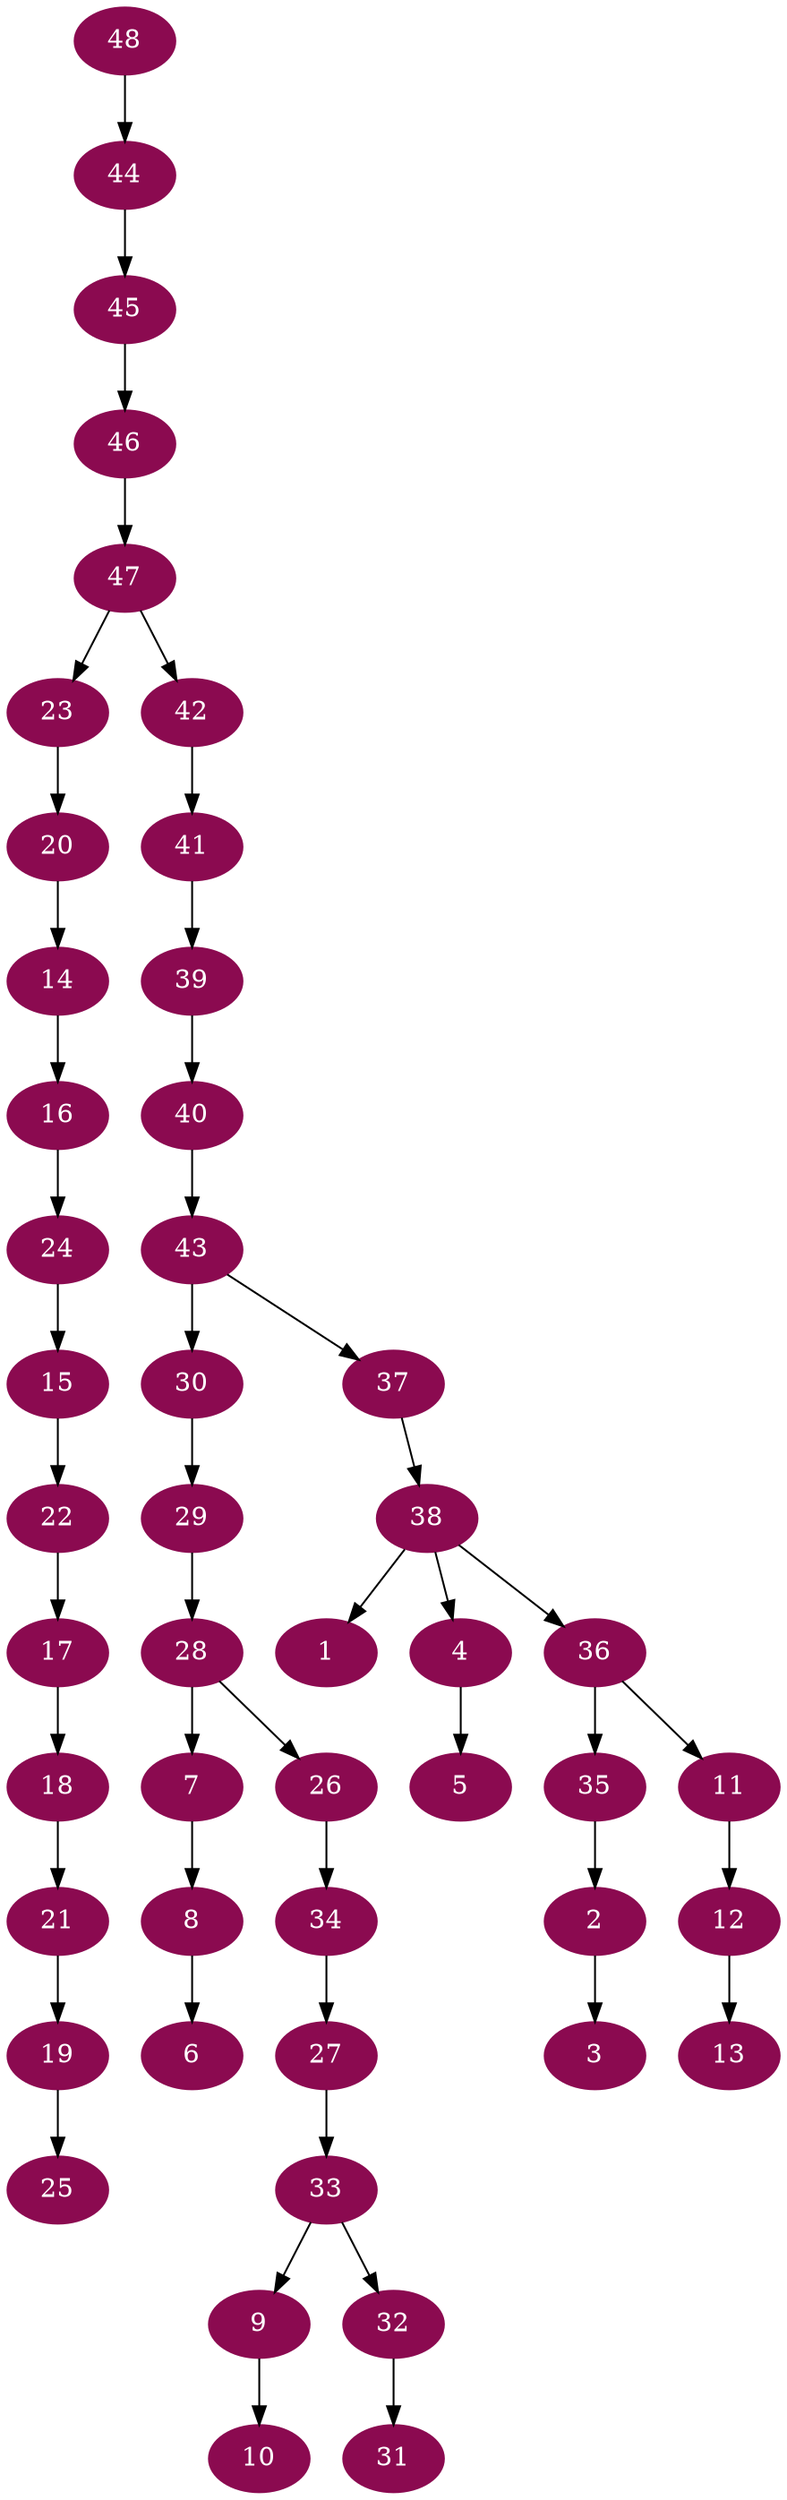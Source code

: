 digraph G {
node [color=deeppink4, style=filled, fontcolor=white];
38 -> 1;
35 -> 2;
2 -> 3;
38 -> 4;
4 -> 5;
8 -> 6;
28 -> 7;
7 -> 8;
33 -> 9;
9 -> 10;
36 -> 11;
11 -> 12;
12 -> 13;
20 -> 14;
24 -> 15;
14 -> 16;
22 -> 17;
17 -> 18;
21 -> 19;
23 -> 20;
18 -> 21;
15 -> 22;
47 -> 23;
16 -> 24;
19 -> 25;
28 -> 26;
34 -> 27;
29 -> 28;
30 -> 29;
43 -> 30;
32 -> 31;
33 -> 32;
27 -> 33;
26 -> 34;
36 -> 35;
38 -> 36;
43 -> 37;
37 -> 38;
41 -> 39;
39 -> 40;
42 -> 41;
47 -> 42;
40 -> 43;
48 -> 44;
44 -> 45;
45 -> 46;
46 -> 47;
}
